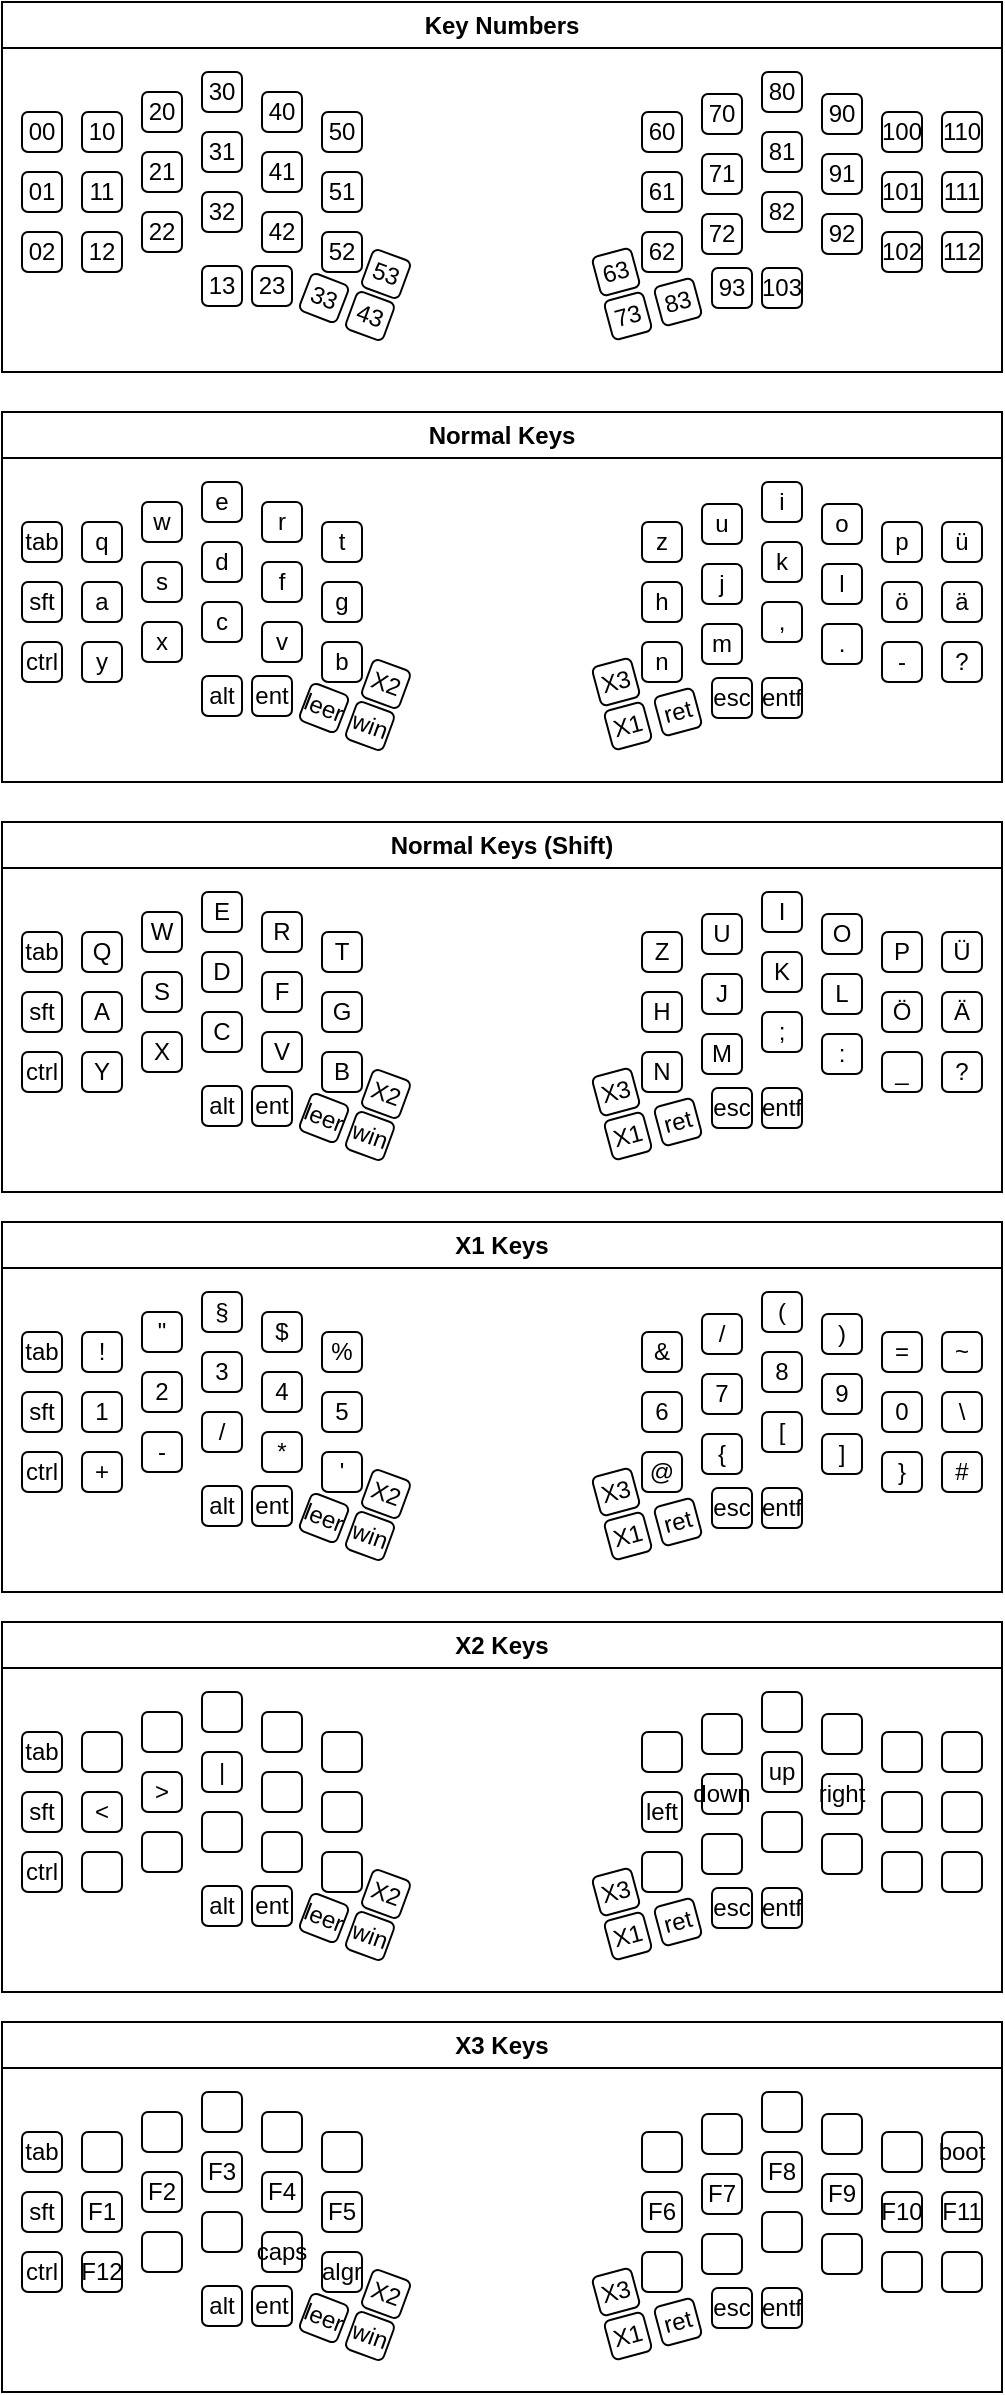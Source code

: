 <mxfile version="24.7.8">
  <diagram name="Seite-1" id="BwWSjgC5T47APvqHQiNK">
    <mxGraphModel dx="1032" dy="1246" grid="1" gridSize="10" guides="1" tooltips="1" connect="1" arrows="1" fold="1" page="1" pageScale="1" pageWidth="827" pageHeight="1169" math="0" shadow="0">
      <root>
        <mxCell id="0" />
        <mxCell id="1" parent="0" />
        <mxCell id="M8wt59Q788u70opCONE7-1" value="00" style="rounded=1;whiteSpace=wrap;html=1;" parent="1" vertex="1">
          <mxGeometry x="20" y="65" width="20" height="20" as="geometry" />
        </mxCell>
        <mxCell id="M8wt59Q788u70opCONE7-2" value="01" style="rounded=1;whiteSpace=wrap;html=1;" parent="1" vertex="1">
          <mxGeometry x="20" y="95" width="20" height="20" as="geometry" />
        </mxCell>
        <mxCell id="M8wt59Q788u70opCONE7-3" value="02" style="rounded=1;whiteSpace=wrap;html=1;" parent="1" vertex="1">
          <mxGeometry x="20" y="125" width="20" height="20" as="geometry" />
        </mxCell>
        <mxCell id="M8wt59Q788u70opCONE7-4" value="10" style="rounded=1;whiteSpace=wrap;html=1;" parent="1" vertex="1">
          <mxGeometry x="50" y="65" width="20" height="20" as="geometry" />
        </mxCell>
        <mxCell id="M8wt59Q788u70opCONE7-5" value="11" style="rounded=1;whiteSpace=wrap;html=1;" parent="1" vertex="1">
          <mxGeometry x="50" y="95" width="20" height="20" as="geometry" />
        </mxCell>
        <mxCell id="M8wt59Q788u70opCONE7-6" value="12" style="rounded=1;whiteSpace=wrap;html=1;" parent="1" vertex="1">
          <mxGeometry x="50" y="125" width="20" height="20" as="geometry" />
        </mxCell>
        <mxCell id="M8wt59Q788u70opCONE7-7" value="20" style="rounded=1;whiteSpace=wrap;html=1;" parent="1" vertex="1">
          <mxGeometry x="80" y="55" width="20" height="20" as="geometry" />
        </mxCell>
        <mxCell id="M8wt59Q788u70opCONE7-8" value="21" style="rounded=1;whiteSpace=wrap;html=1;" parent="1" vertex="1">
          <mxGeometry x="80" y="85" width="20" height="20" as="geometry" />
        </mxCell>
        <mxCell id="M8wt59Q788u70opCONE7-9" value="22" style="rounded=1;whiteSpace=wrap;html=1;" parent="1" vertex="1">
          <mxGeometry x="80" y="115" width="20" height="20" as="geometry" />
        </mxCell>
        <mxCell id="M8wt59Q788u70opCONE7-10" value="30" style="rounded=1;whiteSpace=wrap;html=1;" parent="1" vertex="1">
          <mxGeometry x="110" y="45" width="20" height="20" as="geometry" />
        </mxCell>
        <mxCell id="M8wt59Q788u70opCONE7-11" value="31" style="rounded=1;whiteSpace=wrap;html=1;" parent="1" vertex="1">
          <mxGeometry x="110" y="75" width="20" height="20" as="geometry" />
        </mxCell>
        <mxCell id="M8wt59Q788u70opCONE7-12" value="32" style="rounded=1;whiteSpace=wrap;html=1;" parent="1" vertex="1">
          <mxGeometry x="110" y="105" width="20" height="20" as="geometry" />
        </mxCell>
        <mxCell id="M8wt59Q788u70opCONE7-13" value="40" style="rounded=1;whiteSpace=wrap;html=1;" parent="1" vertex="1">
          <mxGeometry x="140" y="55" width="20" height="20" as="geometry" />
        </mxCell>
        <mxCell id="M8wt59Q788u70opCONE7-14" value="41" style="rounded=1;whiteSpace=wrap;html=1;" parent="1" vertex="1">
          <mxGeometry x="140" y="85" width="20" height="20" as="geometry" />
        </mxCell>
        <mxCell id="M8wt59Q788u70opCONE7-15" value="42" style="rounded=1;whiteSpace=wrap;html=1;" parent="1" vertex="1">
          <mxGeometry x="140" y="115" width="20" height="20" as="geometry" />
        </mxCell>
        <mxCell id="M8wt59Q788u70opCONE7-16" value="50" style="rounded=1;whiteSpace=wrap;html=1;" parent="1" vertex="1">
          <mxGeometry x="170" y="65" width="20" height="20" as="geometry" />
        </mxCell>
        <mxCell id="M8wt59Q788u70opCONE7-17" value="51" style="rounded=1;whiteSpace=wrap;html=1;" parent="1" vertex="1">
          <mxGeometry x="170" y="95" width="20" height="20" as="geometry" />
        </mxCell>
        <mxCell id="M8wt59Q788u70opCONE7-18" value="52" style="rounded=1;whiteSpace=wrap;html=1;" parent="1" vertex="1">
          <mxGeometry x="170" y="125" width="20" height="20" as="geometry" />
        </mxCell>
        <mxCell id="43rrnaiXcnSbrRM4kopp-1" value="53" style="rounded=1;whiteSpace=wrap;html=1;rotation=20.1;" parent="1" vertex="1">
          <mxGeometry x="192" y="136" width="20" height="20" as="geometry" />
        </mxCell>
        <mxCell id="43rrnaiXcnSbrRM4kopp-2" value="33" style="rounded=1;whiteSpace=wrap;html=1;rotation=21.1;" parent="1" vertex="1">
          <mxGeometry x="161" y="148" width="20" height="20" as="geometry" />
        </mxCell>
        <mxCell id="43rrnaiXcnSbrRM4kopp-3" value="43" style="rounded=1;whiteSpace=wrap;html=1;rotation=20.1;" parent="1" vertex="1">
          <mxGeometry x="184" y="157" width="20" height="20" as="geometry" />
        </mxCell>
        <mxCell id="43rrnaiXcnSbrRM4kopp-4" value="23" style="rounded=1;whiteSpace=wrap;html=1;rotation=0;" parent="1" vertex="1">
          <mxGeometry x="135" y="142" width="20" height="20" as="geometry" />
        </mxCell>
        <mxCell id="43rrnaiXcnSbrRM4kopp-5" value="13" style="rounded=1;whiteSpace=wrap;html=1;rotation=0;" parent="1" vertex="1">
          <mxGeometry x="110" y="142" width="20" height="20" as="geometry" />
        </mxCell>
        <mxCell id="43rrnaiXcnSbrRM4kopp-6" value="100" style="rounded=1;whiteSpace=wrap;html=1;movable=1;resizable=1;rotatable=1;deletable=1;editable=1;locked=0;connectable=1;" parent="1" vertex="1">
          <mxGeometry x="450" y="65" width="20" height="20" as="geometry" />
        </mxCell>
        <mxCell id="43rrnaiXcnSbrRM4kopp-7" value="101" style="rounded=1;whiteSpace=wrap;html=1;movable=1;resizable=1;rotatable=1;deletable=1;editable=1;locked=0;connectable=1;" parent="1" vertex="1">
          <mxGeometry x="450" y="95" width="20" height="20" as="geometry" />
        </mxCell>
        <mxCell id="43rrnaiXcnSbrRM4kopp-8" value="102" style="rounded=1;whiteSpace=wrap;html=1;movable=1;resizable=1;rotatable=1;deletable=1;editable=1;locked=0;connectable=1;" parent="1" vertex="1">
          <mxGeometry x="450" y="125" width="20" height="20" as="geometry" />
        </mxCell>
        <mxCell id="43rrnaiXcnSbrRM4kopp-9" value="110" style="rounded=1;whiteSpace=wrap;html=1;movable=1;resizable=1;rotatable=1;deletable=1;editable=1;locked=0;connectable=1;" parent="1" vertex="1">
          <mxGeometry x="480" y="65" width="20" height="20" as="geometry" />
        </mxCell>
        <mxCell id="43rrnaiXcnSbrRM4kopp-10" value="111" style="rounded=1;whiteSpace=wrap;html=1;movable=1;resizable=1;rotatable=1;deletable=1;editable=1;locked=0;connectable=1;" parent="1" vertex="1">
          <mxGeometry x="480" y="95" width="20" height="20" as="geometry" />
        </mxCell>
        <mxCell id="43rrnaiXcnSbrRM4kopp-11" value="112" style="rounded=1;whiteSpace=wrap;html=1;movable=1;resizable=1;rotatable=1;deletable=1;editable=1;locked=0;connectable=1;" parent="1" vertex="1">
          <mxGeometry x="480" y="125" width="20" height="20" as="geometry" />
        </mxCell>
        <mxCell id="43rrnaiXcnSbrRM4kopp-29" value="90" style="rounded=1;whiteSpace=wrap;html=1;movable=1;resizable=1;rotatable=1;deletable=1;editable=1;locked=0;connectable=1;" parent="1" vertex="1">
          <mxGeometry x="420" y="56" width="20" height="20" as="geometry" />
        </mxCell>
        <mxCell id="43rrnaiXcnSbrRM4kopp-30" value="91" style="rounded=1;whiteSpace=wrap;html=1;movable=1;resizable=1;rotatable=1;deletable=1;editable=1;locked=0;connectable=1;" parent="1" vertex="1">
          <mxGeometry x="420" y="86" width="20" height="20" as="geometry" />
        </mxCell>
        <mxCell id="43rrnaiXcnSbrRM4kopp-31" value="92" style="rounded=1;whiteSpace=wrap;html=1;movable=1;resizable=1;rotatable=1;deletable=1;editable=1;locked=0;connectable=1;" parent="1" vertex="1">
          <mxGeometry x="420" y="116" width="20" height="20" as="geometry" />
        </mxCell>
        <mxCell id="43rrnaiXcnSbrRM4kopp-32" value="80" style="rounded=1;whiteSpace=wrap;html=1;movable=1;resizable=1;rotatable=1;deletable=1;editable=1;locked=0;connectable=1;" parent="1" vertex="1">
          <mxGeometry x="390" y="45" width="20" height="20" as="geometry" />
        </mxCell>
        <mxCell id="43rrnaiXcnSbrRM4kopp-33" value="81" style="rounded=1;whiteSpace=wrap;html=1;movable=1;resizable=1;rotatable=1;deletable=1;editable=1;locked=0;connectable=1;" parent="1" vertex="1">
          <mxGeometry x="390" y="75" width="20" height="20" as="geometry" />
        </mxCell>
        <mxCell id="43rrnaiXcnSbrRM4kopp-34" value="82" style="rounded=1;whiteSpace=wrap;html=1;movable=1;resizable=1;rotatable=1;deletable=1;editable=1;locked=0;connectable=1;" parent="1" vertex="1">
          <mxGeometry x="390" y="105" width="20" height="20" as="geometry" />
        </mxCell>
        <mxCell id="43rrnaiXcnSbrRM4kopp-35" value="70" style="rounded=1;whiteSpace=wrap;html=1;movable=1;resizable=1;rotatable=1;deletable=1;editable=1;locked=0;connectable=1;" parent="1" vertex="1">
          <mxGeometry x="360" y="56" width="20" height="20" as="geometry" />
        </mxCell>
        <mxCell id="43rrnaiXcnSbrRM4kopp-36" value="71" style="rounded=1;whiteSpace=wrap;html=1;movable=1;resizable=1;rotatable=1;deletable=1;editable=1;locked=0;connectable=1;" parent="1" vertex="1">
          <mxGeometry x="360" y="86" width="20" height="20" as="geometry" />
        </mxCell>
        <mxCell id="43rrnaiXcnSbrRM4kopp-37" value="72" style="rounded=1;whiteSpace=wrap;html=1;movable=1;resizable=1;rotatable=1;deletable=1;editable=1;locked=0;connectable=1;" parent="1" vertex="1">
          <mxGeometry x="360" y="116" width="20" height="20" as="geometry" />
        </mxCell>
        <mxCell id="43rrnaiXcnSbrRM4kopp-38" value="60" style="rounded=1;whiteSpace=wrap;html=1;movable=1;resizable=1;rotatable=1;deletable=1;editable=1;locked=0;connectable=1;" parent="1" vertex="1">
          <mxGeometry x="330" y="65" width="20" height="20" as="geometry" />
        </mxCell>
        <mxCell id="43rrnaiXcnSbrRM4kopp-39" value="61" style="rounded=1;whiteSpace=wrap;html=1;movable=1;resizable=1;rotatable=1;deletable=1;editable=1;locked=0;connectable=1;" parent="1" vertex="1">
          <mxGeometry x="330" y="95" width="20" height="20" as="geometry" />
        </mxCell>
        <mxCell id="43rrnaiXcnSbrRM4kopp-40" value="62" style="rounded=1;whiteSpace=wrap;html=1;movable=1;resizable=1;rotatable=1;deletable=1;editable=1;locked=0;connectable=1;" parent="1" vertex="1">
          <mxGeometry x="330" y="125" width="20" height="20" as="geometry" />
        </mxCell>
        <mxCell id="43rrnaiXcnSbrRM4kopp-41" value="63" style="rounded=1;whiteSpace=wrap;html=1;movable=1;resizable=1;rotatable=1;deletable=1;editable=1;locked=0;connectable=1;rotation=-15;" parent="1" vertex="1">
          <mxGeometry x="307" y="135" width="20" height="20" as="geometry" />
        </mxCell>
        <mxCell id="43rrnaiXcnSbrRM4kopp-42" value="73" style="rounded=1;whiteSpace=wrap;html=1;movable=1;resizable=1;rotatable=1;deletable=1;editable=1;locked=0;connectable=1;rotation=-15;" parent="1" vertex="1">
          <mxGeometry x="313" y="157" width="20" height="20" as="geometry" />
        </mxCell>
        <mxCell id="43rrnaiXcnSbrRM4kopp-43" value="83" style="rounded=1;whiteSpace=wrap;html=1;movable=1;resizable=1;rotatable=1;deletable=1;editable=1;locked=0;connectable=1;rotation=-15;" parent="1" vertex="1">
          <mxGeometry x="338" y="150" width="20" height="20" as="geometry" />
        </mxCell>
        <mxCell id="43rrnaiXcnSbrRM4kopp-44" value="93" style="rounded=1;whiteSpace=wrap;html=1;movable=1;resizable=1;rotatable=1;deletable=1;editable=1;locked=0;connectable=1;rotation=0;" parent="1" vertex="1">
          <mxGeometry x="365" y="143" width="20" height="20" as="geometry" />
        </mxCell>
        <mxCell id="43rrnaiXcnSbrRM4kopp-45" value="103" style="rounded=1;whiteSpace=wrap;html=1;movable=1;resizable=1;rotatable=1;deletable=1;editable=1;locked=0;connectable=1;rotation=0;" parent="1" vertex="1">
          <mxGeometry x="390" y="143" width="20" height="20" as="geometry" />
        </mxCell>
        <mxCell id="43rrnaiXcnSbrRM4kopp-47" value="Key Numbers" style="swimlane;whiteSpace=wrap;html=1;" parent="1" vertex="1">
          <mxGeometry x="10" y="10" width="500" height="185" as="geometry" />
        </mxCell>
        <mxCell id="43rrnaiXcnSbrRM4kopp-49" value="tab" style="rounded=1;whiteSpace=wrap;html=1;" parent="1" vertex="1">
          <mxGeometry x="20" y="270" width="20" height="20" as="geometry" />
        </mxCell>
        <mxCell id="43rrnaiXcnSbrRM4kopp-50" value="sft" style="rounded=1;whiteSpace=wrap;html=1;" parent="1" vertex="1">
          <mxGeometry x="20" y="300" width="20" height="20" as="geometry" />
        </mxCell>
        <mxCell id="43rrnaiXcnSbrRM4kopp-51" value="ctrl" style="rounded=1;whiteSpace=wrap;html=1;" parent="1" vertex="1">
          <mxGeometry x="20" y="330" width="20" height="20" as="geometry" />
        </mxCell>
        <mxCell id="43rrnaiXcnSbrRM4kopp-52" value="q" style="rounded=1;whiteSpace=wrap;html=1;" parent="1" vertex="1">
          <mxGeometry x="50" y="270" width="20" height="20" as="geometry" />
        </mxCell>
        <mxCell id="43rrnaiXcnSbrRM4kopp-53" value="a" style="rounded=1;whiteSpace=wrap;html=1;" parent="1" vertex="1">
          <mxGeometry x="50" y="300" width="20" height="20" as="geometry" />
        </mxCell>
        <mxCell id="43rrnaiXcnSbrRM4kopp-54" value="y" style="rounded=1;whiteSpace=wrap;html=1;" parent="1" vertex="1">
          <mxGeometry x="50" y="330" width="20" height="20" as="geometry" />
        </mxCell>
        <mxCell id="43rrnaiXcnSbrRM4kopp-55" value="w" style="rounded=1;whiteSpace=wrap;html=1;" parent="1" vertex="1">
          <mxGeometry x="80" y="260" width="20" height="20" as="geometry" />
        </mxCell>
        <mxCell id="43rrnaiXcnSbrRM4kopp-56" value="s" style="rounded=1;whiteSpace=wrap;html=1;" parent="1" vertex="1">
          <mxGeometry x="80" y="290" width="20" height="20" as="geometry" />
        </mxCell>
        <mxCell id="43rrnaiXcnSbrRM4kopp-57" value="x" style="rounded=1;whiteSpace=wrap;html=1;" parent="1" vertex="1">
          <mxGeometry x="80" y="320" width="20" height="20" as="geometry" />
        </mxCell>
        <mxCell id="43rrnaiXcnSbrRM4kopp-58" value="e" style="rounded=1;whiteSpace=wrap;html=1;" parent="1" vertex="1">
          <mxGeometry x="110" y="250" width="20" height="20" as="geometry" />
        </mxCell>
        <mxCell id="43rrnaiXcnSbrRM4kopp-59" value="d" style="rounded=1;whiteSpace=wrap;html=1;" parent="1" vertex="1">
          <mxGeometry x="110" y="280" width="20" height="20" as="geometry" />
        </mxCell>
        <mxCell id="43rrnaiXcnSbrRM4kopp-60" value="c" style="rounded=1;whiteSpace=wrap;html=1;" parent="1" vertex="1">
          <mxGeometry x="110" y="310" width="20" height="20" as="geometry" />
        </mxCell>
        <mxCell id="43rrnaiXcnSbrRM4kopp-61" value="r" style="rounded=1;whiteSpace=wrap;html=1;" parent="1" vertex="1">
          <mxGeometry x="140" y="260" width="20" height="20" as="geometry" />
        </mxCell>
        <mxCell id="43rrnaiXcnSbrRM4kopp-62" value="f" style="rounded=1;whiteSpace=wrap;html=1;" parent="1" vertex="1">
          <mxGeometry x="140" y="290" width="20" height="20" as="geometry" />
        </mxCell>
        <mxCell id="43rrnaiXcnSbrRM4kopp-63" value="v" style="rounded=1;whiteSpace=wrap;html=1;" parent="1" vertex="1">
          <mxGeometry x="140" y="320" width="20" height="20" as="geometry" />
        </mxCell>
        <mxCell id="43rrnaiXcnSbrRM4kopp-64" value="t" style="rounded=1;whiteSpace=wrap;html=1;" parent="1" vertex="1">
          <mxGeometry x="170" y="270" width="20" height="20" as="geometry" />
        </mxCell>
        <mxCell id="43rrnaiXcnSbrRM4kopp-65" value="g" style="rounded=1;whiteSpace=wrap;html=1;" parent="1" vertex="1">
          <mxGeometry x="170" y="300" width="20" height="20" as="geometry" />
        </mxCell>
        <mxCell id="43rrnaiXcnSbrRM4kopp-66" value="b" style="rounded=1;whiteSpace=wrap;html=1;" parent="1" vertex="1">
          <mxGeometry x="170" y="330" width="20" height="20" as="geometry" />
        </mxCell>
        <mxCell id="43rrnaiXcnSbrRM4kopp-67" value="X2" style="rounded=1;whiteSpace=wrap;html=1;rotation=20.1;" parent="1" vertex="1">
          <mxGeometry x="192" y="341" width="20" height="20" as="geometry" />
        </mxCell>
        <mxCell id="43rrnaiXcnSbrRM4kopp-68" value="leer" style="rounded=1;whiteSpace=wrap;html=1;rotation=21.1;" parent="1" vertex="1">
          <mxGeometry x="161" y="353" width="20" height="20" as="geometry" />
        </mxCell>
        <mxCell id="43rrnaiXcnSbrRM4kopp-69" value="win" style="rounded=1;whiteSpace=wrap;html=1;rotation=20.1;" parent="1" vertex="1">
          <mxGeometry x="184" y="362" width="20" height="20" as="geometry" />
        </mxCell>
        <mxCell id="43rrnaiXcnSbrRM4kopp-70" value="ent" style="rounded=1;whiteSpace=wrap;html=1;rotation=0;" parent="1" vertex="1">
          <mxGeometry x="135" y="347" width="20" height="20" as="geometry" />
        </mxCell>
        <mxCell id="43rrnaiXcnSbrRM4kopp-71" value="alt" style="rounded=1;whiteSpace=wrap;html=1;rotation=0;" parent="1" vertex="1">
          <mxGeometry x="110" y="347" width="20" height="20" as="geometry" />
        </mxCell>
        <mxCell id="43rrnaiXcnSbrRM4kopp-72" value="p" style="rounded=1;whiteSpace=wrap;html=1;movable=1;resizable=1;rotatable=1;deletable=1;editable=1;locked=0;connectable=1;" parent="1" vertex="1">
          <mxGeometry x="450" y="270" width="20" height="20" as="geometry" />
        </mxCell>
        <mxCell id="43rrnaiXcnSbrRM4kopp-73" value="ö" style="rounded=1;whiteSpace=wrap;html=1;movable=1;resizable=1;rotatable=1;deletable=1;editable=1;locked=0;connectable=1;" parent="1" vertex="1">
          <mxGeometry x="450" y="300" width="20" height="20" as="geometry" />
        </mxCell>
        <mxCell id="43rrnaiXcnSbrRM4kopp-74" value="-" style="rounded=1;whiteSpace=wrap;html=1;movable=1;resizable=1;rotatable=1;deletable=1;editable=1;locked=0;connectable=1;" parent="1" vertex="1">
          <mxGeometry x="450" y="330" width="20" height="20" as="geometry" />
        </mxCell>
        <mxCell id="43rrnaiXcnSbrRM4kopp-75" value="ü" style="rounded=1;whiteSpace=wrap;html=1;movable=1;resizable=1;rotatable=1;deletable=1;editable=1;locked=0;connectable=1;" parent="1" vertex="1">
          <mxGeometry x="480" y="270" width="20" height="20" as="geometry" />
        </mxCell>
        <mxCell id="43rrnaiXcnSbrRM4kopp-76" value="ä" style="rounded=1;whiteSpace=wrap;html=1;movable=1;resizable=1;rotatable=1;deletable=1;editable=1;locked=0;connectable=1;" parent="1" vertex="1">
          <mxGeometry x="480" y="300" width="20" height="20" as="geometry" />
        </mxCell>
        <mxCell id="43rrnaiXcnSbrRM4kopp-77" value="?" style="rounded=1;whiteSpace=wrap;html=1;movable=1;resizable=1;rotatable=1;deletable=1;editable=1;locked=0;connectable=1;" parent="1" vertex="1">
          <mxGeometry x="480" y="330" width="20" height="20" as="geometry" />
        </mxCell>
        <mxCell id="43rrnaiXcnSbrRM4kopp-78" value="o" style="rounded=1;whiteSpace=wrap;html=1;movable=1;resizable=1;rotatable=1;deletable=1;editable=1;locked=0;connectable=1;" parent="1" vertex="1">
          <mxGeometry x="420" y="261" width="20" height="20" as="geometry" />
        </mxCell>
        <mxCell id="43rrnaiXcnSbrRM4kopp-79" value="l" style="rounded=1;whiteSpace=wrap;html=1;movable=1;resizable=1;rotatable=1;deletable=1;editable=1;locked=0;connectable=1;" parent="1" vertex="1">
          <mxGeometry x="420" y="291" width="20" height="20" as="geometry" />
        </mxCell>
        <mxCell id="43rrnaiXcnSbrRM4kopp-80" value="." style="rounded=1;whiteSpace=wrap;html=1;movable=1;resizable=1;rotatable=1;deletable=1;editable=1;locked=0;connectable=1;" parent="1" vertex="1">
          <mxGeometry x="420" y="321" width="20" height="20" as="geometry" />
        </mxCell>
        <mxCell id="43rrnaiXcnSbrRM4kopp-81" value="i" style="rounded=1;whiteSpace=wrap;html=1;movable=1;resizable=1;rotatable=1;deletable=1;editable=1;locked=0;connectable=1;" parent="1" vertex="1">
          <mxGeometry x="390" y="250" width="20" height="20" as="geometry" />
        </mxCell>
        <mxCell id="43rrnaiXcnSbrRM4kopp-82" value="k" style="rounded=1;whiteSpace=wrap;html=1;movable=1;resizable=1;rotatable=1;deletable=1;editable=1;locked=0;connectable=1;" parent="1" vertex="1">
          <mxGeometry x="390" y="280" width="20" height="20" as="geometry" />
        </mxCell>
        <mxCell id="43rrnaiXcnSbrRM4kopp-83" value="," style="rounded=1;whiteSpace=wrap;html=1;movable=1;resizable=1;rotatable=1;deletable=1;editable=1;locked=0;connectable=1;" parent="1" vertex="1">
          <mxGeometry x="390" y="310" width="20" height="20" as="geometry" />
        </mxCell>
        <mxCell id="43rrnaiXcnSbrRM4kopp-84" value="u" style="rounded=1;whiteSpace=wrap;html=1;movable=1;resizable=1;rotatable=1;deletable=1;editable=1;locked=0;connectable=1;" parent="1" vertex="1">
          <mxGeometry x="360" y="261" width="20" height="20" as="geometry" />
        </mxCell>
        <mxCell id="43rrnaiXcnSbrRM4kopp-85" value="j" style="rounded=1;whiteSpace=wrap;html=1;movable=1;resizable=1;rotatable=1;deletable=1;editable=1;locked=0;connectable=1;" parent="1" vertex="1">
          <mxGeometry x="360" y="291" width="20" height="20" as="geometry" />
        </mxCell>
        <mxCell id="43rrnaiXcnSbrRM4kopp-86" value="m" style="rounded=1;whiteSpace=wrap;html=1;movable=1;resizable=1;rotatable=1;deletable=1;editable=1;locked=0;connectable=1;" parent="1" vertex="1">
          <mxGeometry x="360" y="321" width="20" height="20" as="geometry" />
        </mxCell>
        <mxCell id="43rrnaiXcnSbrRM4kopp-87" value="z" style="rounded=1;whiteSpace=wrap;html=1;movable=1;resizable=1;rotatable=1;deletable=1;editable=1;locked=0;connectable=1;" parent="1" vertex="1">
          <mxGeometry x="330" y="270" width="20" height="20" as="geometry" />
        </mxCell>
        <mxCell id="43rrnaiXcnSbrRM4kopp-88" value="h" style="rounded=1;whiteSpace=wrap;html=1;movable=1;resizable=1;rotatable=1;deletable=1;editable=1;locked=0;connectable=1;" parent="1" vertex="1">
          <mxGeometry x="330" y="300" width="20" height="20" as="geometry" />
        </mxCell>
        <mxCell id="43rrnaiXcnSbrRM4kopp-89" value="n" style="rounded=1;whiteSpace=wrap;html=1;movable=1;resizable=1;rotatable=1;deletable=1;editable=1;locked=0;connectable=1;" parent="1" vertex="1">
          <mxGeometry x="330" y="330" width="20" height="20" as="geometry" />
        </mxCell>
        <mxCell id="43rrnaiXcnSbrRM4kopp-90" value="X3" style="rounded=1;whiteSpace=wrap;html=1;movable=1;resizable=1;rotatable=1;deletable=1;editable=1;locked=0;connectable=1;rotation=-15;" parent="1" vertex="1">
          <mxGeometry x="307" y="340" width="20" height="20" as="geometry" />
        </mxCell>
        <mxCell id="43rrnaiXcnSbrRM4kopp-91" value="X1" style="rounded=1;whiteSpace=wrap;html=1;movable=1;resizable=1;rotatable=1;deletable=1;editable=1;locked=0;connectable=1;rotation=-15;" parent="1" vertex="1">
          <mxGeometry x="313" y="362" width="20" height="20" as="geometry" />
        </mxCell>
        <mxCell id="43rrnaiXcnSbrRM4kopp-92" value="ret" style="rounded=1;whiteSpace=wrap;html=1;movable=1;resizable=1;rotatable=1;deletable=1;editable=1;locked=0;connectable=1;rotation=-15;" parent="1" vertex="1">
          <mxGeometry x="338" y="355" width="20" height="20" as="geometry" />
        </mxCell>
        <mxCell id="43rrnaiXcnSbrRM4kopp-93" value="esc" style="rounded=1;whiteSpace=wrap;html=1;movable=1;resizable=1;rotatable=1;deletable=1;editable=1;locked=0;connectable=1;rotation=0;" parent="1" vertex="1">
          <mxGeometry x="365" y="348" width="20" height="20" as="geometry" />
        </mxCell>
        <mxCell id="43rrnaiXcnSbrRM4kopp-94" value="entf" style="rounded=1;whiteSpace=wrap;html=1;movable=1;resizable=1;rotatable=1;deletable=1;editable=1;locked=0;connectable=1;rotation=0;" parent="1" vertex="1">
          <mxGeometry x="390" y="348" width="20" height="20" as="geometry" />
        </mxCell>
        <mxCell id="43rrnaiXcnSbrRM4kopp-95" value="Normal Keys" style="swimlane;whiteSpace=wrap;html=1;" parent="1" vertex="1">
          <mxGeometry x="10" y="215" width="500" height="185" as="geometry" />
        </mxCell>
        <mxCell id="43rrnaiXcnSbrRM4kopp-98" value="tab" style="rounded=1;whiteSpace=wrap;html=1;" parent="1" vertex="1">
          <mxGeometry x="20" y="475" width="20" height="20" as="geometry" />
        </mxCell>
        <mxCell id="43rrnaiXcnSbrRM4kopp-99" value="sft" style="rounded=1;whiteSpace=wrap;html=1;" parent="1" vertex="1">
          <mxGeometry x="20" y="505" width="20" height="20" as="geometry" />
        </mxCell>
        <mxCell id="43rrnaiXcnSbrRM4kopp-100" value="ctrl" style="rounded=1;whiteSpace=wrap;html=1;" parent="1" vertex="1">
          <mxGeometry x="20" y="535" width="20" height="20" as="geometry" />
        </mxCell>
        <mxCell id="43rrnaiXcnSbrRM4kopp-101" value="Q" style="rounded=1;whiteSpace=wrap;html=1;" parent="1" vertex="1">
          <mxGeometry x="50" y="475" width="20" height="20" as="geometry" />
        </mxCell>
        <mxCell id="43rrnaiXcnSbrRM4kopp-102" value="A" style="rounded=1;whiteSpace=wrap;html=1;" parent="1" vertex="1">
          <mxGeometry x="50" y="505" width="20" height="20" as="geometry" />
        </mxCell>
        <mxCell id="43rrnaiXcnSbrRM4kopp-103" value="Y" style="rounded=1;whiteSpace=wrap;html=1;" parent="1" vertex="1">
          <mxGeometry x="50" y="535" width="20" height="20" as="geometry" />
        </mxCell>
        <mxCell id="43rrnaiXcnSbrRM4kopp-104" value="W" style="rounded=1;whiteSpace=wrap;html=1;" parent="1" vertex="1">
          <mxGeometry x="80" y="465" width="20" height="20" as="geometry" />
        </mxCell>
        <mxCell id="43rrnaiXcnSbrRM4kopp-105" value="S" style="rounded=1;whiteSpace=wrap;html=1;" parent="1" vertex="1">
          <mxGeometry x="80" y="495" width="20" height="20" as="geometry" />
        </mxCell>
        <mxCell id="43rrnaiXcnSbrRM4kopp-106" value="X" style="rounded=1;whiteSpace=wrap;html=1;" parent="1" vertex="1">
          <mxGeometry x="80" y="525" width="20" height="20" as="geometry" />
        </mxCell>
        <mxCell id="43rrnaiXcnSbrRM4kopp-107" value="E" style="rounded=1;whiteSpace=wrap;html=1;" parent="1" vertex="1">
          <mxGeometry x="110" y="455" width="20" height="20" as="geometry" />
        </mxCell>
        <mxCell id="43rrnaiXcnSbrRM4kopp-108" value="D" style="rounded=1;whiteSpace=wrap;html=1;" parent="1" vertex="1">
          <mxGeometry x="110" y="485" width="20" height="20" as="geometry" />
        </mxCell>
        <mxCell id="43rrnaiXcnSbrRM4kopp-109" value="C" style="rounded=1;whiteSpace=wrap;html=1;" parent="1" vertex="1">
          <mxGeometry x="110" y="515" width="20" height="20" as="geometry" />
        </mxCell>
        <mxCell id="43rrnaiXcnSbrRM4kopp-110" value="R" style="rounded=1;whiteSpace=wrap;html=1;" parent="1" vertex="1">
          <mxGeometry x="140" y="465" width="20" height="20" as="geometry" />
        </mxCell>
        <mxCell id="43rrnaiXcnSbrRM4kopp-111" value="F" style="rounded=1;whiteSpace=wrap;html=1;" parent="1" vertex="1">
          <mxGeometry x="140" y="495" width="20" height="20" as="geometry" />
        </mxCell>
        <mxCell id="43rrnaiXcnSbrRM4kopp-112" value="V" style="rounded=1;whiteSpace=wrap;html=1;" parent="1" vertex="1">
          <mxGeometry x="140" y="525" width="20" height="20" as="geometry" />
        </mxCell>
        <mxCell id="43rrnaiXcnSbrRM4kopp-113" value="T" style="rounded=1;whiteSpace=wrap;html=1;" parent="1" vertex="1">
          <mxGeometry x="170" y="475" width="20" height="20" as="geometry" />
        </mxCell>
        <mxCell id="43rrnaiXcnSbrRM4kopp-114" value="G" style="rounded=1;whiteSpace=wrap;html=1;" parent="1" vertex="1">
          <mxGeometry x="170" y="505" width="20" height="20" as="geometry" />
        </mxCell>
        <mxCell id="43rrnaiXcnSbrRM4kopp-115" value="B" style="rounded=1;whiteSpace=wrap;html=1;" parent="1" vertex="1">
          <mxGeometry x="170" y="535" width="20" height="20" as="geometry" />
        </mxCell>
        <mxCell id="43rrnaiXcnSbrRM4kopp-116" value="X2" style="rounded=1;whiteSpace=wrap;html=1;rotation=20.1;" parent="1" vertex="1">
          <mxGeometry x="192" y="546" width="20" height="20" as="geometry" />
        </mxCell>
        <mxCell id="43rrnaiXcnSbrRM4kopp-117" value="leer" style="rounded=1;whiteSpace=wrap;html=1;rotation=21.1;" parent="1" vertex="1">
          <mxGeometry x="161" y="558" width="20" height="20" as="geometry" />
        </mxCell>
        <mxCell id="43rrnaiXcnSbrRM4kopp-118" value="win" style="rounded=1;whiteSpace=wrap;html=1;rotation=20.1;" parent="1" vertex="1">
          <mxGeometry x="184" y="567" width="20" height="20" as="geometry" />
        </mxCell>
        <mxCell id="43rrnaiXcnSbrRM4kopp-119" value="ent" style="rounded=1;whiteSpace=wrap;html=1;rotation=0;" parent="1" vertex="1">
          <mxGeometry x="135" y="552" width="20" height="20" as="geometry" />
        </mxCell>
        <mxCell id="43rrnaiXcnSbrRM4kopp-120" value="alt" style="rounded=1;whiteSpace=wrap;html=1;rotation=0;" parent="1" vertex="1">
          <mxGeometry x="110" y="552" width="20" height="20" as="geometry" />
        </mxCell>
        <mxCell id="43rrnaiXcnSbrRM4kopp-121" value="P" style="rounded=1;whiteSpace=wrap;html=1;movable=1;resizable=1;rotatable=1;deletable=1;editable=1;locked=0;connectable=1;" parent="1" vertex="1">
          <mxGeometry x="450" y="475" width="20" height="20" as="geometry" />
        </mxCell>
        <mxCell id="43rrnaiXcnSbrRM4kopp-122" value="Ö" style="rounded=1;whiteSpace=wrap;html=1;movable=1;resizable=1;rotatable=1;deletable=1;editable=1;locked=0;connectable=1;" parent="1" vertex="1">
          <mxGeometry x="450" y="505" width="20" height="20" as="geometry" />
        </mxCell>
        <mxCell id="43rrnaiXcnSbrRM4kopp-123" value="_" style="rounded=1;whiteSpace=wrap;html=1;movable=1;resizable=1;rotatable=1;deletable=1;editable=1;locked=0;connectable=1;" parent="1" vertex="1">
          <mxGeometry x="450" y="535" width="20" height="20" as="geometry" />
        </mxCell>
        <mxCell id="43rrnaiXcnSbrRM4kopp-124" value="Ü" style="rounded=1;whiteSpace=wrap;html=1;movable=1;resizable=1;rotatable=1;deletable=1;editable=1;locked=0;connectable=1;" parent="1" vertex="1">
          <mxGeometry x="480" y="475" width="20" height="20" as="geometry" />
        </mxCell>
        <mxCell id="43rrnaiXcnSbrRM4kopp-125" value="Ä" style="rounded=1;whiteSpace=wrap;html=1;movable=1;resizable=1;rotatable=1;deletable=1;editable=1;locked=0;connectable=1;" parent="1" vertex="1">
          <mxGeometry x="480" y="505" width="20" height="20" as="geometry" />
        </mxCell>
        <mxCell id="43rrnaiXcnSbrRM4kopp-126" value="?" style="rounded=1;whiteSpace=wrap;html=1;movable=1;resizable=1;rotatable=1;deletable=1;editable=1;locked=0;connectable=1;" parent="1" vertex="1">
          <mxGeometry x="480" y="535" width="20" height="20" as="geometry" />
        </mxCell>
        <mxCell id="43rrnaiXcnSbrRM4kopp-127" value="O" style="rounded=1;whiteSpace=wrap;html=1;movable=1;resizable=1;rotatable=1;deletable=1;editable=1;locked=0;connectable=1;" parent="1" vertex="1">
          <mxGeometry x="420" y="466" width="20" height="20" as="geometry" />
        </mxCell>
        <mxCell id="43rrnaiXcnSbrRM4kopp-128" value="L" style="rounded=1;whiteSpace=wrap;html=1;movable=1;resizable=1;rotatable=1;deletable=1;editable=1;locked=0;connectable=1;" parent="1" vertex="1">
          <mxGeometry x="420" y="496" width="20" height="20" as="geometry" />
        </mxCell>
        <mxCell id="43rrnaiXcnSbrRM4kopp-129" value=":" style="rounded=1;whiteSpace=wrap;html=1;movable=1;resizable=1;rotatable=1;deletable=1;editable=1;locked=0;connectable=1;" parent="1" vertex="1">
          <mxGeometry x="420" y="526" width="20" height="20" as="geometry" />
        </mxCell>
        <mxCell id="43rrnaiXcnSbrRM4kopp-130" value="I" style="rounded=1;whiteSpace=wrap;html=1;movable=1;resizable=1;rotatable=1;deletable=1;editable=1;locked=0;connectable=1;" parent="1" vertex="1">
          <mxGeometry x="390" y="455" width="20" height="20" as="geometry" />
        </mxCell>
        <mxCell id="43rrnaiXcnSbrRM4kopp-131" value="K" style="rounded=1;whiteSpace=wrap;html=1;movable=1;resizable=1;rotatable=1;deletable=1;editable=1;locked=0;connectable=1;" parent="1" vertex="1">
          <mxGeometry x="390" y="485" width="20" height="20" as="geometry" />
        </mxCell>
        <mxCell id="43rrnaiXcnSbrRM4kopp-132" value=";" style="rounded=1;whiteSpace=wrap;html=1;movable=1;resizable=1;rotatable=1;deletable=1;editable=1;locked=0;connectable=1;" parent="1" vertex="1">
          <mxGeometry x="390" y="515" width="20" height="20" as="geometry" />
        </mxCell>
        <mxCell id="43rrnaiXcnSbrRM4kopp-133" value="U" style="rounded=1;whiteSpace=wrap;html=1;movable=1;resizable=1;rotatable=1;deletable=1;editable=1;locked=0;connectable=1;" parent="1" vertex="1">
          <mxGeometry x="360" y="466" width="20" height="20" as="geometry" />
        </mxCell>
        <mxCell id="43rrnaiXcnSbrRM4kopp-134" value="J" style="rounded=1;whiteSpace=wrap;html=1;movable=1;resizable=1;rotatable=1;deletable=1;editable=1;locked=0;connectable=1;" parent="1" vertex="1">
          <mxGeometry x="360" y="496" width="20" height="20" as="geometry" />
        </mxCell>
        <mxCell id="43rrnaiXcnSbrRM4kopp-135" value="M" style="rounded=1;whiteSpace=wrap;html=1;movable=1;resizable=1;rotatable=1;deletable=1;editable=1;locked=0;connectable=1;" parent="1" vertex="1">
          <mxGeometry x="360" y="526" width="20" height="20" as="geometry" />
        </mxCell>
        <mxCell id="43rrnaiXcnSbrRM4kopp-136" value="Z" style="rounded=1;whiteSpace=wrap;html=1;movable=1;resizable=1;rotatable=1;deletable=1;editable=1;locked=0;connectable=1;" parent="1" vertex="1">
          <mxGeometry x="330" y="475" width="20" height="20" as="geometry" />
        </mxCell>
        <mxCell id="43rrnaiXcnSbrRM4kopp-137" value="H" style="rounded=1;whiteSpace=wrap;html=1;movable=1;resizable=1;rotatable=1;deletable=1;editable=1;locked=0;connectable=1;" parent="1" vertex="1">
          <mxGeometry x="330" y="505" width="20" height="20" as="geometry" />
        </mxCell>
        <mxCell id="43rrnaiXcnSbrRM4kopp-138" value="N" style="rounded=1;whiteSpace=wrap;html=1;movable=1;resizable=1;rotatable=1;deletable=1;editable=1;locked=0;connectable=1;" parent="1" vertex="1">
          <mxGeometry x="330" y="535" width="20" height="20" as="geometry" />
        </mxCell>
        <mxCell id="43rrnaiXcnSbrRM4kopp-139" value="X3" style="rounded=1;whiteSpace=wrap;html=1;movable=1;resizable=1;rotatable=1;deletable=1;editable=1;locked=0;connectable=1;rotation=-15;" parent="1" vertex="1">
          <mxGeometry x="307" y="545" width="20" height="20" as="geometry" />
        </mxCell>
        <mxCell id="43rrnaiXcnSbrRM4kopp-140" value="X1" style="rounded=1;whiteSpace=wrap;html=1;movable=1;resizable=1;rotatable=1;deletable=1;editable=1;locked=0;connectable=1;rotation=-15;" parent="1" vertex="1">
          <mxGeometry x="313" y="567" width="20" height="20" as="geometry" />
        </mxCell>
        <mxCell id="43rrnaiXcnSbrRM4kopp-141" value="ret" style="rounded=1;whiteSpace=wrap;html=1;movable=1;resizable=1;rotatable=1;deletable=1;editable=1;locked=0;connectable=1;rotation=-15;" parent="1" vertex="1">
          <mxGeometry x="338" y="560" width="20" height="20" as="geometry" />
        </mxCell>
        <mxCell id="43rrnaiXcnSbrRM4kopp-142" value="esc" style="rounded=1;whiteSpace=wrap;html=1;movable=1;resizable=1;rotatable=1;deletable=1;editable=1;locked=0;connectable=1;rotation=0;" parent="1" vertex="1">
          <mxGeometry x="365" y="553" width="20" height="20" as="geometry" />
        </mxCell>
        <mxCell id="43rrnaiXcnSbrRM4kopp-143" value="entf" style="rounded=1;whiteSpace=wrap;html=1;movable=1;resizable=1;rotatable=1;deletable=1;editable=1;locked=0;connectable=1;rotation=0;" parent="1" vertex="1">
          <mxGeometry x="390" y="553" width="20" height="20" as="geometry" />
        </mxCell>
        <mxCell id="43rrnaiXcnSbrRM4kopp-144" value="Normal Keys (Shift)" style="swimlane;whiteSpace=wrap;html=1;" parent="1" vertex="1">
          <mxGeometry x="10" y="420" width="500" height="185" as="geometry" />
        </mxCell>
        <mxCell id="43rrnaiXcnSbrRM4kopp-145" value="tab" style="rounded=1;whiteSpace=wrap;html=1;" parent="1" vertex="1">
          <mxGeometry x="20" y="675" width="20" height="20" as="geometry" />
        </mxCell>
        <mxCell id="43rrnaiXcnSbrRM4kopp-146" value="sft" style="rounded=1;whiteSpace=wrap;html=1;" parent="1" vertex="1">
          <mxGeometry x="20" y="705" width="20" height="20" as="geometry" />
        </mxCell>
        <mxCell id="43rrnaiXcnSbrRM4kopp-147" value="ctrl" style="rounded=1;whiteSpace=wrap;html=1;" parent="1" vertex="1">
          <mxGeometry x="20" y="735" width="20" height="20" as="geometry" />
        </mxCell>
        <mxCell id="43rrnaiXcnSbrRM4kopp-148" value="!" style="rounded=1;whiteSpace=wrap;html=1;" parent="1" vertex="1">
          <mxGeometry x="50" y="675" width="20" height="20" as="geometry" />
        </mxCell>
        <mxCell id="43rrnaiXcnSbrRM4kopp-149" value="1" style="rounded=1;whiteSpace=wrap;html=1;" parent="1" vertex="1">
          <mxGeometry x="50" y="705" width="20" height="20" as="geometry" />
        </mxCell>
        <mxCell id="43rrnaiXcnSbrRM4kopp-150" value="+" style="rounded=1;whiteSpace=wrap;html=1;" parent="1" vertex="1">
          <mxGeometry x="50" y="735" width="20" height="20" as="geometry" />
        </mxCell>
        <mxCell id="43rrnaiXcnSbrRM4kopp-151" value="&quot;" style="rounded=1;whiteSpace=wrap;html=1;" parent="1" vertex="1">
          <mxGeometry x="80" y="665" width="20" height="20" as="geometry" />
        </mxCell>
        <mxCell id="43rrnaiXcnSbrRM4kopp-152" value="2" style="rounded=1;whiteSpace=wrap;html=1;" parent="1" vertex="1">
          <mxGeometry x="80" y="695" width="20" height="20" as="geometry" />
        </mxCell>
        <mxCell id="43rrnaiXcnSbrRM4kopp-153" value="-" style="rounded=1;whiteSpace=wrap;html=1;" parent="1" vertex="1">
          <mxGeometry x="80" y="725" width="20" height="20" as="geometry" />
        </mxCell>
        <mxCell id="43rrnaiXcnSbrRM4kopp-154" value="§" style="rounded=1;whiteSpace=wrap;html=1;" parent="1" vertex="1">
          <mxGeometry x="110" y="655" width="20" height="20" as="geometry" />
        </mxCell>
        <mxCell id="43rrnaiXcnSbrRM4kopp-155" value="3" style="rounded=1;whiteSpace=wrap;html=1;" parent="1" vertex="1">
          <mxGeometry x="110" y="685" width="20" height="20" as="geometry" />
        </mxCell>
        <mxCell id="43rrnaiXcnSbrRM4kopp-156" value="/" style="rounded=1;whiteSpace=wrap;html=1;" parent="1" vertex="1">
          <mxGeometry x="110" y="715" width="20" height="20" as="geometry" />
        </mxCell>
        <mxCell id="43rrnaiXcnSbrRM4kopp-157" value="$" style="rounded=1;whiteSpace=wrap;html=1;" parent="1" vertex="1">
          <mxGeometry x="140" y="665" width="20" height="20" as="geometry" />
        </mxCell>
        <mxCell id="43rrnaiXcnSbrRM4kopp-158" value="4" style="rounded=1;whiteSpace=wrap;html=1;" parent="1" vertex="1">
          <mxGeometry x="140" y="695" width="20" height="20" as="geometry" />
        </mxCell>
        <mxCell id="43rrnaiXcnSbrRM4kopp-159" value="*" style="rounded=1;whiteSpace=wrap;html=1;" parent="1" vertex="1">
          <mxGeometry x="140" y="725" width="20" height="20" as="geometry" />
        </mxCell>
        <mxCell id="43rrnaiXcnSbrRM4kopp-160" value="%" style="rounded=1;whiteSpace=wrap;html=1;" parent="1" vertex="1">
          <mxGeometry x="170" y="675" width="20" height="20" as="geometry" />
        </mxCell>
        <mxCell id="43rrnaiXcnSbrRM4kopp-161" value="5" style="rounded=1;whiteSpace=wrap;html=1;" parent="1" vertex="1">
          <mxGeometry x="170" y="705" width="20" height="20" as="geometry" />
        </mxCell>
        <mxCell id="43rrnaiXcnSbrRM4kopp-162" value="&#39;" style="rounded=1;whiteSpace=wrap;html=1;" parent="1" vertex="1">
          <mxGeometry x="170" y="735" width="20" height="20" as="geometry" />
        </mxCell>
        <mxCell id="43rrnaiXcnSbrRM4kopp-163" value="X2" style="rounded=1;whiteSpace=wrap;html=1;rotation=20.1;" parent="1" vertex="1">
          <mxGeometry x="192" y="746" width="20" height="20" as="geometry" />
        </mxCell>
        <mxCell id="43rrnaiXcnSbrRM4kopp-164" value="leer" style="rounded=1;whiteSpace=wrap;html=1;rotation=21.1;" parent="1" vertex="1">
          <mxGeometry x="161" y="758" width="20" height="20" as="geometry" />
        </mxCell>
        <mxCell id="43rrnaiXcnSbrRM4kopp-165" value="win" style="rounded=1;whiteSpace=wrap;html=1;rotation=20.1;" parent="1" vertex="1">
          <mxGeometry x="184" y="767" width="20" height="20" as="geometry" />
        </mxCell>
        <mxCell id="43rrnaiXcnSbrRM4kopp-166" value="ent" style="rounded=1;whiteSpace=wrap;html=1;rotation=0;" parent="1" vertex="1">
          <mxGeometry x="135" y="752" width="20" height="20" as="geometry" />
        </mxCell>
        <mxCell id="43rrnaiXcnSbrRM4kopp-167" value="alt" style="rounded=1;whiteSpace=wrap;html=1;rotation=0;" parent="1" vertex="1">
          <mxGeometry x="110" y="752" width="20" height="20" as="geometry" />
        </mxCell>
        <mxCell id="43rrnaiXcnSbrRM4kopp-168" value="=" style="rounded=1;whiteSpace=wrap;html=1;movable=1;resizable=1;rotatable=1;deletable=1;editable=1;locked=0;connectable=1;" parent="1" vertex="1">
          <mxGeometry x="450" y="675" width="20" height="20" as="geometry" />
        </mxCell>
        <mxCell id="43rrnaiXcnSbrRM4kopp-169" value="0" style="rounded=1;whiteSpace=wrap;html=1;movable=1;resizable=1;rotatable=1;deletable=1;editable=1;locked=0;connectable=1;" parent="1" vertex="1">
          <mxGeometry x="450" y="705" width="20" height="20" as="geometry" />
        </mxCell>
        <mxCell id="43rrnaiXcnSbrRM4kopp-170" value="}" style="rounded=1;whiteSpace=wrap;html=1;movable=1;resizable=1;rotatable=1;deletable=1;editable=1;locked=0;connectable=1;" parent="1" vertex="1">
          <mxGeometry x="450" y="735" width="20" height="20" as="geometry" />
        </mxCell>
        <mxCell id="43rrnaiXcnSbrRM4kopp-171" value="~" style="rounded=1;whiteSpace=wrap;html=1;movable=1;resizable=1;rotatable=1;deletable=1;editable=1;locked=0;connectable=1;" parent="1" vertex="1">
          <mxGeometry x="480" y="675" width="20" height="20" as="geometry" />
        </mxCell>
        <mxCell id="43rrnaiXcnSbrRM4kopp-172" value="\" style="rounded=1;whiteSpace=wrap;html=1;movable=1;resizable=1;rotatable=1;deletable=1;editable=1;locked=0;connectable=1;" parent="1" vertex="1">
          <mxGeometry x="480" y="705" width="20" height="20" as="geometry" />
        </mxCell>
        <mxCell id="43rrnaiXcnSbrRM4kopp-173" value="#" style="rounded=1;whiteSpace=wrap;html=1;movable=1;resizable=1;rotatable=1;deletable=1;editable=1;locked=0;connectable=1;" parent="1" vertex="1">
          <mxGeometry x="480" y="735" width="20" height="20" as="geometry" />
        </mxCell>
        <mxCell id="43rrnaiXcnSbrRM4kopp-174" value=")" style="rounded=1;whiteSpace=wrap;html=1;movable=1;resizable=1;rotatable=1;deletable=1;editable=1;locked=0;connectable=1;" parent="1" vertex="1">
          <mxGeometry x="420" y="666" width="20" height="20" as="geometry" />
        </mxCell>
        <mxCell id="43rrnaiXcnSbrRM4kopp-175" value="9" style="rounded=1;whiteSpace=wrap;html=1;movable=1;resizable=1;rotatable=1;deletable=1;editable=1;locked=0;connectable=1;" parent="1" vertex="1">
          <mxGeometry x="420" y="696" width="20" height="20" as="geometry" />
        </mxCell>
        <mxCell id="43rrnaiXcnSbrRM4kopp-176" value="]" style="rounded=1;whiteSpace=wrap;html=1;movable=1;resizable=1;rotatable=1;deletable=1;editable=1;locked=0;connectable=1;" parent="1" vertex="1">
          <mxGeometry x="420" y="726" width="20" height="20" as="geometry" />
        </mxCell>
        <mxCell id="43rrnaiXcnSbrRM4kopp-177" value="(" style="rounded=1;whiteSpace=wrap;html=1;movable=1;resizable=1;rotatable=1;deletable=1;editable=1;locked=0;connectable=1;" parent="1" vertex="1">
          <mxGeometry x="390" y="655" width="20" height="20" as="geometry" />
        </mxCell>
        <mxCell id="43rrnaiXcnSbrRM4kopp-178" value="8" style="rounded=1;whiteSpace=wrap;html=1;movable=1;resizable=1;rotatable=1;deletable=1;editable=1;locked=0;connectable=1;" parent="1" vertex="1">
          <mxGeometry x="390" y="685" width="20" height="20" as="geometry" />
        </mxCell>
        <mxCell id="43rrnaiXcnSbrRM4kopp-179" value="[" style="rounded=1;whiteSpace=wrap;html=1;movable=1;resizable=1;rotatable=1;deletable=1;editable=1;locked=0;connectable=1;" parent="1" vertex="1">
          <mxGeometry x="390" y="715" width="20" height="20" as="geometry" />
        </mxCell>
        <mxCell id="43rrnaiXcnSbrRM4kopp-180" value="/" style="rounded=1;whiteSpace=wrap;html=1;movable=1;resizable=1;rotatable=1;deletable=1;editable=1;locked=0;connectable=1;" parent="1" vertex="1">
          <mxGeometry x="360" y="666" width="20" height="20" as="geometry" />
        </mxCell>
        <mxCell id="43rrnaiXcnSbrRM4kopp-181" value="7" style="rounded=1;whiteSpace=wrap;html=1;movable=1;resizable=1;rotatable=1;deletable=1;editable=1;locked=0;connectable=1;" parent="1" vertex="1">
          <mxGeometry x="360" y="696" width="20" height="20" as="geometry" />
        </mxCell>
        <mxCell id="43rrnaiXcnSbrRM4kopp-182" value="{" style="rounded=1;whiteSpace=wrap;html=1;movable=1;resizable=1;rotatable=1;deletable=1;editable=1;locked=0;connectable=1;" parent="1" vertex="1">
          <mxGeometry x="360" y="726" width="20" height="20" as="geometry" />
        </mxCell>
        <mxCell id="43rrnaiXcnSbrRM4kopp-183" value="&amp;amp;" style="rounded=1;whiteSpace=wrap;html=1;movable=1;resizable=1;rotatable=1;deletable=1;editable=1;locked=0;connectable=1;" parent="1" vertex="1">
          <mxGeometry x="330" y="675" width="20" height="20" as="geometry" />
        </mxCell>
        <mxCell id="43rrnaiXcnSbrRM4kopp-184" value="6" style="rounded=1;whiteSpace=wrap;html=1;movable=1;resizable=1;rotatable=1;deletable=1;editable=1;locked=0;connectable=1;" parent="1" vertex="1">
          <mxGeometry x="330" y="705" width="20" height="20" as="geometry" />
        </mxCell>
        <mxCell id="43rrnaiXcnSbrRM4kopp-185" value="@" style="rounded=1;whiteSpace=wrap;html=1;movable=1;resizable=1;rotatable=1;deletable=1;editable=1;locked=0;connectable=1;" parent="1" vertex="1">
          <mxGeometry x="330" y="735" width="20" height="20" as="geometry" />
        </mxCell>
        <mxCell id="43rrnaiXcnSbrRM4kopp-186" value="X3" style="rounded=1;whiteSpace=wrap;html=1;movable=1;resizable=1;rotatable=1;deletable=1;editable=1;locked=0;connectable=1;rotation=-15;" parent="1" vertex="1">
          <mxGeometry x="307" y="745" width="20" height="20" as="geometry" />
        </mxCell>
        <mxCell id="43rrnaiXcnSbrRM4kopp-187" value="X1" style="rounded=1;whiteSpace=wrap;html=1;movable=1;resizable=1;rotatable=1;deletable=1;editable=1;locked=0;connectable=1;rotation=-15;" parent="1" vertex="1">
          <mxGeometry x="313" y="767" width="20" height="20" as="geometry" />
        </mxCell>
        <mxCell id="43rrnaiXcnSbrRM4kopp-188" value="ret" style="rounded=1;whiteSpace=wrap;html=1;movable=1;resizable=1;rotatable=1;deletable=1;editable=1;locked=0;connectable=1;rotation=-15;" parent="1" vertex="1">
          <mxGeometry x="338" y="760" width="20" height="20" as="geometry" />
        </mxCell>
        <mxCell id="43rrnaiXcnSbrRM4kopp-189" value="esc" style="rounded=1;whiteSpace=wrap;html=1;movable=1;resizable=1;rotatable=1;deletable=1;editable=1;locked=0;connectable=1;rotation=0;" parent="1" vertex="1">
          <mxGeometry x="365" y="753" width="20" height="20" as="geometry" />
        </mxCell>
        <mxCell id="43rrnaiXcnSbrRM4kopp-190" value="entf" style="rounded=1;whiteSpace=wrap;html=1;movable=1;resizable=1;rotatable=1;deletable=1;editable=1;locked=0;connectable=1;rotation=0;" parent="1" vertex="1">
          <mxGeometry x="390" y="753" width="20" height="20" as="geometry" />
        </mxCell>
        <mxCell id="43rrnaiXcnSbrRM4kopp-191" value="X1 Keys" style="swimlane;whiteSpace=wrap;html=1;" parent="1" vertex="1">
          <mxGeometry x="10" y="620" width="500" height="185" as="geometry" />
        </mxCell>
        <mxCell id="nl9TVCMmDcSo_0kKoRh7-95" value="tab" style="rounded=1;whiteSpace=wrap;html=1;" parent="1" vertex="1">
          <mxGeometry x="20" y="875" width="20" height="20" as="geometry" />
        </mxCell>
        <mxCell id="nl9TVCMmDcSo_0kKoRh7-96" value="sft" style="rounded=1;whiteSpace=wrap;html=1;" parent="1" vertex="1">
          <mxGeometry x="20" y="905" width="20" height="20" as="geometry" />
        </mxCell>
        <mxCell id="nl9TVCMmDcSo_0kKoRh7-97" value="ctrl" style="rounded=1;whiteSpace=wrap;html=1;" parent="1" vertex="1">
          <mxGeometry x="20" y="935" width="20" height="20" as="geometry" />
        </mxCell>
        <mxCell id="nl9TVCMmDcSo_0kKoRh7-98" value="" style="rounded=1;whiteSpace=wrap;html=1;" parent="1" vertex="1">
          <mxGeometry x="50" y="875" width="20" height="20" as="geometry" />
        </mxCell>
        <mxCell id="nl9TVCMmDcSo_0kKoRh7-99" value="&amp;lt;" style="rounded=1;whiteSpace=wrap;html=1;" parent="1" vertex="1">
          <mxGeometry x="50" y="905" width="20" height="20" as="geometry" />
        </mxCell>
        <mxCell id="nl9TVCMmDcSo_0kKoRh7-100" value="" style="rounded=1;whiteSpace=wrap;html=1;" parent="1" vertex="1">
          <mxGeometry x="50" y="935" width="20" height="20" as="geometry" />
        </mxCell>
        <mxCell id="nl9TVCMmDcSo_0kKoRh7-101" value="" style="rounded=1;whiteSpace=wrap;html=1;" parent="1" vertex="1">
          <mxGeometry x="80" y="865" width="20" height="20" as="geometry" />
        </mxCell>
        <mxCell id="nl9TVCMmDcSo_0kKoRh7-102" value="&amp;gt;" style="rounded=1;whiteSpace=wrap;html=1;" parent="1" vertex="1">
          <mxGeometry x="80" y="895" width="20" height="20" as="geometry" />
        </mxCell>
        <mxCell id="nl9TVCMmDcSo_0kKoRh7-103" value="" style="rounded=1;whiteSpace=wrap;html=1;" parent="1" vertex="1">
          <mxGeometry x="80" y="925" width="20" height="20" as="geometry" />
        </mxCell>
        <mxCell id="nl9TVCMmDcSo_0kKoRh7-104" value="" style="rounded=1;whiteSpace=wrap;html=1;" parent="1" vertex="1">
          <mxGeometry x="110" y="855" width="20" height="20" as="geometry" />
        </mxCell>
        <mxCell id="nl9TVCMmDcSo_0kKoRh7-105" value="|" style="rounded=1;whiteSpace=wrap;html=1;" parent="1" vertex="1">
          <mxGeometry x="110" y="885" width="20" height="20" as="geometry" />
        </mxCell>
        <mxCell id="nl9TVCMmDcSo_0kKoRh7-106" value="" style="rounded=1;whiteSpace=wrap;html=1;" parent="1" vertex="1">
          <mxGeometry x="110" y="915" width="20" height="20" as="geometry" />
        </mxCell>
        <mxCell id="nl9TVCMmDcSo_0kKoRh7-107" value="" style="rounded=1;whiteSpace=wrap;html=1;" parent="1" vertex="1">
          <mxGeometry x="140" y="865" width="20" height="20" as="geometry" />
        </mxCell>
        <mxCell id="nl9TVCMmDcSo_0kKoRh7-108" value="" style="rounded=1;whiteSpace=wrap;html=1;" parent="1" vertex="1">
          <mxGeometry x="140" y="895" width="20" height="20" as="geometry" />
        </mxCell>
        <mxCell id="nl9TVCMmDcSo_0kKoRh7-109" value="" style="rounded=1;whiteSpace=wrap;html=1;" parent="1" vertex="1">
          <mxGeometry x="140" y="925" width="20" height="20" as="geometry" />
        </mxCell>
        <mxCell id="nl9TVCMmDcSo_0kKoRh7-110" value="" style="rounded=1;whiteSpace=wrap;html=1;" parent="1" vertex="1">
          <mxGeometry x="170" y="875" width="20" height="20" as="geometry" />
        </mxCell>
        <mxCell id="nl9TVCMmDcSo_0kKoRh7-111" value="" style="rounded=1;whiteSpace=wrap;html=1;" parent="1" vertex="1">
          <mxGeometry x="170" y="905" width="20" height="20" as="geometry" />
        </mxCell>
        <mxCell id="nl9TVCMmDcSo_0kKoRh7-112" value="" style="rounded=1;whiteSpace=wrap;html=1;" parent="1" vertex="1">
          <mxGeometry x="170" y="935" width="20" height="20" as="geometry" />
        </mxCell>
        <mxCell id="nl9TVCMmDcSo_0kKoRh7-113" value="X2" style="rounded=1;whiteSpace=wrap;html=1;rotation=20.1;" parent="1" vertex="1">
          <mxGeometry x="192" y="946" width="20" height="20" as="geometry" />
        </mxCell>
        <mxCell id="nl9TVCMmDcSo_0kKoRh7-114" value="leer" style="rounded=1;whiteSpace=wrap;html=1;rotation=21.1;" parent="1" vertex="1">
          <mxGeometry x="161" y="958" width="20" height="20" as="geometry" />
        </mxCell>
        <mxCell id="nl9TVCMmDcSo_0kKoRh7-115" value="win" style="rounded=1;whiteSpace=wrap;html=1;rotation=20.1;" parent="1" vertex="1">
          <mxGeometry x="184" y="967" width="20" height="20" as="geometry" />
        </mxCell>
        <mxCell id="nl9TVCMmDcSo_0kKoRh7-116" value="ent" style="rounded=1;whiteSpace=wrap;html=1;rotation=0;" parent="1" vertex="1">
          <mxGeometry x="135" y="952" width="20" height="20" as="geometry" />
        </mxCell>
        <mxCell id="nl9TVCMmDcSo_0kKoRh7-117" value="alt" style="rounded=1;whiteSpace=wrap;html=1;rotation=0;" parent="1" vertex="1">
          <mxGeometry x="110" y="952" width="20" height="20" as="geometry" />
        </mxCell>
        <mxCell id="nl9TVCMmDcSo_0kKoRh7-118" value="" style="rounded=1;whiteSpace=wrap;html=1;movable=1;resizable=1;rotatable=1;deletable=1;editable=1;locked=0;connectable=1;" parent="1" vertex="1">
          <mxGeometry x="450" y="875" width="20" height="20" as="geometry" />
        </mxCell>
        <mxCell id="nl9TVCMmDcSo_0kKoRh7-119" value="" style="rounded=1;whiteSpace=wrap;html=1;movable=1;resizable=1;rotatable=1;deletable=1;editable=1;locked=0;connectable=1;" parent="1" vertex="1">
          <mxGeometry x="450" y="905" width="20" height="20" as="geometry" />
        </mxCell>
        <mxCell id="nl9TVCMmDcSo_0kKoRh7-120" value="" style="rounded=1;whiteSpace=wrap;html=1;movable=1;resizable=1;rotatable=1;deletable=1;editable=1;locked=0;connectable=1;" parent="1" vertex="1">
          <mxGeometry x="450" y="935" width="20" height="20" as="geometry" />
        </mxCell>
        <mxCell id="nl9TVCMmDcSo_0kKoRh7-121" value="" style="rounded=1;whiteSpace=wrap;html=1;movable=1;resizable=1;rotatable=1;deletable=1;editable=1;locked=0;connectable=1;" parent="1" vertex="1">
          <mxGeometry x="480" y="875" width="20" height="20" as="geometry" />
        </mxCell>
        <mxCell id="nl9TVCMmDcSo_0kKoRh7-122" value="" style="rounded=1;whiteSpace=wrap;html=1;movable=1;resizable=1;rotatable=1;deletable=1;editable=1;locked=0;connectable=1;" parent="1" vertex="1">
          <mxGeometry x="480" y="905" width="20" height="20" as="geometry" />
        </mxCell>
        <mxCell id="nl9TVCMmDcSo_0kKoRh7-123" value="" style="rounded=1;whiteSpace=wrap;html=1;movable=1;resizable=1;rotatable=1;deletable=1;editable=1;locked=0;connectable=1;" parent="1" vertex="1">
          <mxGeometry x="480" y="935" width="20" height="20" as="geometry" />
        </mxCell>
        <mxCell id="nl9TVCMmDcSo_0kKoRh7-124" value="" style="rounded=1;whiteSpace=wrap;html=1;movable=1;resizable=1;rotatable=1;deletable=1;editable=1;locked=0;connectable=1;" parent="1" vertex="1">
          <mxGeometry x="420" y="866" width="20" height="20" as="geometry" />
        </mxCell>
        <mxCell id="nl9TVCMmDcSo_0kKoRh7-125" value="right" style="rounded=1;whiteSpace=wrap;html=1;movable=1;resizable=1;rotatable=1;deletable=1;editable=1;locked=0;connectable=1;" parent="1" vertex="1">
          <mxGeometry x="420" y="896" width="20" height="20" as="geometry" />
        </mxCell>
        <mxCell id="nl9TVCMmDcSo_0kKoRh7-126" value="" style="rounded=1;whiteSpace=wrap;html=1;movable=1;resizable=1;rotatable=1;deletable=1;editable=1;locked=0;connectable=1;" parent="1" vertex="1">
          <mxGeometry x="420" y="926" width="20" height="20" as="geometry" />
        </mxCell>
        <mxCell id="nl9TVCMmDcSo_0kKoRh7-127" value="" style="rounded=1;whiteSpace=wrap;html=1;movable=1;resizable=1;rotatable=1;deletable=1;editable=1;locked=0;connectable=1;" parent="1" vertex="1">
          <mxGeometry x="390" y="855" width="20" height="20" as="geometry" />
        </mxCell>
        <mxCell id="nl9TVCMmDcSo_0kKoRh7-128" value="up" style="rounded=1;whiteSpace=wrap;html=1;movable=1;resizable=1;rotatable=1;deletable=1;editable=1;locked=0;connectable=1;" parent="1" vertex="1">
          <mxGeometry x="390" y="885" width="20" height="20" as="geometry" />
        </mxCell>
        <mxCell id="nl9TVCMmDcSo_0kKoRh7-129" value="" style="rounded=1;whiteSpace=wrap;html=1;movable=1;resizable=1;rotatable=1;deletable=1;editable=1;locked=0;connectable=1;" parent="1" vertex="1">
          <mxGeometry x="390" y="915" width="20" height="20" as="geometry" />
        </mxCell>
        <mxCell id="nl9TVCMmDcSo_0kKoRh7-130" value="" style="rounded=1;whiteSpace=wrap;html=1;movable=1;resizable=1;rotatable=1;deletable=1;editable=1;locked=0;connectable=1;" parent="1" vertex="1">
          <mxGeometry x="360" y="866" width="20" height="20" as="geometry" />
        </mxCell>
        <mxCell id="nl9TVCMmDcSo_0kKoRh7-131" value="down" style="rounded=1;whiteSpace=wrap;html=1;movable=1;resizable=1;rotatable=1;deletable=1;editable=1;locked=0;connectable=1;" parent="1" vertex="1">
          <mxGeometry x="360" y="896" width="20" height="20" as="geometry" />
        </mxCell>
        <mxCell id="nl9TVCMmDcSo_0kKoRh7-132" value="" style="rounded=1;whiteSpace=wrap;html=1;movable=1;resizable=1;rotatable=1;deletable=1;editable=1;locked=0;connectable=1;" parent="1" vertex="1">
          <mxGeometry x="360" y="926" width="20" height="20" as="geometry" />
        </mxCell>
        <mxCell id="nl9TVCMmDcSo_0kKoRh7-133" value="" style="rounded=1;whiteSpace=wrap;html=1;movable=1;resizable=1;rotatable=1;deletable=1;editable=1;locked=0;connectable=1;" parent="1" vertex="1">
          <mxGeometry x="330" y="875" width="20" height="20" as="geometry" />
        </mxCell>
        <mxCell id="nl9TVCMmDcSo_0kKoRh7-134" value="left" style="rounded=1;whiteSpace=wrap;html=1;movable=1;resizable=1;rotatable=1;deletable=1;editable=1;locked=0;connectable=1;" parent="1" vertex="1">
          <mxGeometry x="330" y="905" width="20" height="20" as="geometry" />
        </mxCell>
        <mxCell id="nl9TVCMmDcSo_0kKoRh7-135" value="" style="rounded=1;whiteSpace=wrap;html=1;movable=1;resizable=1;rotatable=1;deletable=1;editable=1;locked=0;connectable=1;" parent="1" vertex="1">
          <mxGeometry x="330" y="935" width="20" height="20" as="geometry" />
        </mxCell>
        <mxCell id="nl9TVCMmDcSo_0kKoRh7-136" value="X3" style="rounded=1;whiteSpace=wrap;html=1;movable=1;resizable=1;rotatable=1;deletable=1;editable=1;locked=0;connectable=1;rotation=-15;" parent="1" vertex="1">
          <mxGeometry x="307" y="945" width="20" height="20" as="geometry" />
        </mxCell>
        <mxCell id="nl9TVCMmDcSo_0kKoRh7-137" value="X1" style="rounded=1;whiteSpace=wrap;html=1;movable=1;resizable=1;rotatable=1;deletable=1;editable=1;locked=0;connectable=1;rotation=-15;" parent="1" vertex="1">
          <mxGeometry x="313" y="967" width="20" height="20" as="geometry" />
        </mxCell>
        <mxCell id="nl9TVCMmDcSo_0kKoRh7-138" value="ret" style="rounded=1;whiteSpace=wrap;html=1;movable=1;resizable=1;rotatable=1;deletable=1;editable=1;locked=0;connectable=1;rotation=-15;" parent="1" vertex="1">
          <mxGeometry x="338" y="960" width="20" height="20" as="geometry" />
        </mxCell>
        <mxCell id="nl9TVCMmDcSo_0kKoRh7-139" value="esc" style="rounded=1;whiteSpace=wrap;html=1;movable=1;resizable=1;rotatable=1;deletable=1;editable=1;locked=0;connectable=1;rotation=0;" parent="1" vertex="1">
          <mxGeometry x="365" y="953" width="20" height="20" as="geometry" />
        </mxCell>
        <mxCell id="nl9TVCMmDcSo_0kKoRh7-140" value="entf" style="rounded=1;whiteSpace=wrap;html=1;movable=1;resizable=1;rotatable=1;deletable=1;editable=1;locked=0;connectable=1;rotation=0;" parent="1" vertex="1">
          <mxGeometry x="390" y="953" width="20" height="20" as="geometry" />
        </mxCell>
        <mxCell id="nl9TVCMmDcSo_0kKoRh7-141" value="X2 Keys" style="swimlane;whiteSpace=wrap;html=1;" parent="1" vertex="1">
          <mxGeometry x="10" y="820" width="500" height="185" as="geometry" />
        </mxCell>
        <mxCell id="nl9TVCMmDcSo_0kKoRh7-144" value="tab" style="rounded=1;whiteSpace=wrap;html=1;" parent="1" vertex="1">
          <mxGeometry x="20" y="1075" width="20" height="20" as="geometry" />
        </mxCell>
        <mxCell id="nl9TVCMmDcSo_0kKoRh7-145" value="sft" style="rounded=1;whiteSpace=wrap;html=1;" parent="1" vertex="1">
          <mxGeometry x="20" y="1105" width="20" height="20" as="geometry" />
        </mxCell>
        <mxCell id="nl9TVCMmDcSo_0kKoRh7-146" value="ctrl" style="rounded=1;whiteSpace=wrap;html=1;" parent="1" vertex="1">
          <mxGeometry x="20" y="1135" width="20" height="20" as="geometry" />
        </mxCell>
        <mxCell id="nl9TVCMmDcSo_0kKoRh7-147" value="" style="rounded=1;whiteSpace=wrap;html=1;" parent="1" vertex="1">
          <mxGeometry x="50" y="1075" width="20" height="20" as="geometry" />
        </mxCell>
        <mxCell id="nl9TVCMmDcSo_0kKoRh7-148" value="F1" style="rounded=1;whiteSpace=wrap;html=1;" parent="1" vertex="1">
          <mxGeometry x="50" y="1105" width="20" height="20" as="geometry" />
        </mxCell>
        <mxCell id="nl9TVCMmDcSo_0kKoRh7-149" value="F12" style="rounded=1;whiteSpace=wrap;html=1;" parent="1" vertex="1">
          <mxGeometry x="50" y="1135" width="20" height="20" as="geometry" />
        </mxCell>
        <mxCell id="nl9TVCMmDcSo_0kKoRh7-150" value="" style="rounded=1;whiteSpace=wrap;html=1;" parent="1" vertex="1">
          <mxGeometry x="80" y="1065" width="20" height="20" as="geometry" />
        </mxCell>
        <mxCell id="nl9TVCMmDcSo_0kKoRh7-151" value="F2" style="rounded=1;whiteSpace=wrap;html=1;" parent="1" vertex="1">
          <mxGeometry x="80" y="1095" width="20" height="20" as="geometry" />
        </mxCell>
        <mxCell id="nl9TVCMmDcSo_0kKoRh7-152" value="" style="rounded=1;whiteSpace=wrap;html=1;" parent="1" vertex="1">
          <mxGeometry x="80" y="1125" width="20" height="20" as="geometry" />
        </mxCell>
        <mxCell id="nl9TVCMmDcSo_0kKoRh7-153" value="" style="rounded=1;whiteSpace=wrap;html=1;" parent="1" vertex="1">
          <mxGeometry x="110" y="1055" width="20" height="20" as="geometry" />
        </mxCell>
        <mxCell id="nl9TVCMmDcSo_0kKoRh7-154" value="F3" style="rounded=1;whiteSpace=wrap;html=1;" parent="1" vertex="1">
          <mxGeometry x="110" y="1085" width="20" height="20" as="geometry" />
        </mxCell>
        <mxCell id="nl9TVCMmDcSo_0kKoRh7-155" value="" style="rounded=1;whiteSpace=wrap;html=1;" parent="1" vertex="1">
          <mxGeometry x="110" y="1115" width="20" height="20" as="geometry" />
        </mxCell>
        <mxCell id="nl9TVCMmDcSo_0kKoRh7-156" value="" style="rounded=1;whiteSpace=wrap;html=1;" parent="1" vertex="1">
          <mxGeometry x="140" y="1065" width="20" height="20" as="geometry" />
        </mxCell>
        <mxCell id="nl9TVCMmDcSo_0kKoRh7-157" value="F4" style="rounded=1;whiteSpace=wrap;html=1;" parent="1" vertex="1">
          <mxGeometry x="140" y="1095" width="20" height="20" as="geometry" />
        </mxCell>
        <mxCell id="nl9TVCMmDcSo_0kKoRh7-158" value="caps" style="rounded=1;whiteSpace=wrap;html=1;" parent="1" vertex="1">
          <mxGeometry x="140" y="1125" width="20" height="20" as="geometry" />
        </mxCell>
        <mxCell id="nl9TVCMmDcSo_0kKoRh7-159" value="" style="rounded=1;whiteSpace=wrap;html=1;" parent="1" vertex="1">
          <mxGeometry x="170" y="1075" width="20" height="20" as="geometry" />
        </mxCell>
        <mxCell id="nl9TVCMmDcSo_0kKoRh7-160" value="F5" style="rounded=1;whiteSpace=wrap;html=1;" parent="1" vertex="1">
          <mxGeometry x="170" y="1105" width="20" height="20" as="geometry" />
        </mxCell>
        <mxCell id="nl9TVCMmDcSo_0kKoRh7-161" value="algr" style="rounded=1;whiteSpace=wrap;html=1;" parent="1" vertex="1">
          <mxGeometry x="170" y="1135" width="20" height="20" as="geometry" />
        </mxCell>
        <mxCell id="nl9TVCMmDcSo_0kKoRh7-162" value="X2" style="rounded=1;whiteSpace=wrap;html=1;rotation=20.1;" parent="1" vertex="1">
          <mxGeometry x="192" y="1146" width="20" height="20" as="geometry" />
        </mxCell>
        <mxCell id="nl9TVCMmDcSo_0kKoRh7-163" value="leer" style="rounded=1;whiteSpace=wrap;html=1;rotation=21.1;" parent="1" vertex="1">
          <mxGeometry x="161" y="1158" width="20" height="20" as="geometry" />
        </mxCell>
        <mxCell id="nl9TVCMmDcSo_0kKoRh7-164" value="win" style="rounded=1;whiteSpace=wrap;html=1;rotation=20.1;" parent="1" vertex="1">
          <mxGeometry x="184" y="1167" width="20" height="20" as="geometry" />
        </mxCell>
        <mxCell id="nl9TVCMmDcSo_0kKoRh7-165" value="ent" style="rounded=1;whiteSpace=wrap;html=1;rotation=0;" parent="1" vertex="1">
          <mxGeometry x="135" y="1152" width="20" height="20" as="geometry" />
        </mxCell>
        <mxCell id="nl9TVCMmDcSo_0kKoRh7-166" value="alt" style="rounded=1;whiteSpace=wrap;html=1;rotation=0;" parent="1" vertex="1">
          <mxGeometry x="110" y="1152" width="20" height="20" as="geometry" />
        </mxCell>
        <mxCell id="nl9TVCMmDcSo_0kKoRh7-167" value="" style="rounded=1;whiteSpace=wrap;html=1;movable=1;resizable=1;rotatable=1;deletable=1;editable=1;locked=0;connectable=1;" parent="1" vertex="1">
          <mxGeometry x="450" y="1075" width="20" height="20" as="geometry" />
        </mxCell>
        <mxCell id="nl9TVCMmDcSo_0kKoRh7-168" value="F10" style="rounded=1;whiteSpace=wrap;html=1;movable=1;resizable=1;rotatable=1;deletable=1;editable=1;locked=0;connectable=1;" parent="1" vertex="1">
          <mxGeometry x="450" y="1105" width="20" height="20" as="geometry" />
        </mxCell>
        <mxCell id="nl9TVCMmDcSo_0kKoRh7-169" value="" style="rounded=1;whiteSpace=wrap;html=1;movable=1;resizable=1;rotatable=1;deletable=1;editable=1;locked=0;connectable=1;" parent="1" vertex="1">
          <mxGeometry x="450" y="1135" width="20" height="20" as="geometry" />
        </mxCell>
        <mxCell id="nl9TVCMmDcSo_0kKoRh7-170" value="boot" style="rounded=1;whiteSpace=wrap;html=1;movable=1;resizable=1;rotatable=1;deletable=1;editable=1;locked=0;connectable=1;" parent="1" vertex="1">
          <mxGeometry x="480" y="1075" width="20" height="20" as="geometry" />
        </mxCell>
        <mxCell id="nl9TVCMmDcSo_0kKoRh7-171" value="F11" style="rounded=1;whiteSpace=wrap;html=1;movable=1;resizable=1;rotatable=1;deletable=1;editable=1;locked=0;connectable=1;" parent="1" vertex="1">
          <mxGeometry x="480" y="1105" width="20" height="20" as="geometry" />
        </mxCell>
        <mxCell id="nl9TVCMmDcSo_0kKoRh7-172" value="" style="rounded=1;whiteSpace=wrap;html=1;movable=1;resizable=1;rotatable=1;deletable=1;editable=1;locked=0;connectable=1;" parent="1" vertex="1">
          <mxGeometry x="480" y="1135" width="20" height="20" as="geometry" />
        </mxCell>
        <mxCell id="nl9TVCMmDcSo_0kKoRh7-173" value="" style="rounded=1;whiteSpace=wrap;html=1;movable=1;resizable=1;rotatable=1;deletable=1;editable=1;locked=0;connectable=1;" parent="1" vertex="1">
          <mxGeometry x="420" y="1066" width="20" height="20" as="geometry" />
        </mxCell>
        <mxCell id="nl9TVCMmDcSo_0kKoRh7-174" value="F9" style="rounded=1;whiteSpace=wrap;html=1;movable=1;resizable=1;rotatable=1;deletable=1;editable=1;locked=0;connectable=1;" parent="1" vertex="1">
          <mxGeometry x="420" y="1096" width="20" height="20" as="geometry" />
        </mxCell>
        <mxCell id="nl9TVCMmDcSo_0kKoRh7-175" value="" style="rounded=1;whiteSpace=wrap;html=1;movable=1;resizable=1;rotatable=1;deletable=1;editable=1;locked=0;connectable=1;" parent="1" vertex="1">
          <mxGeometry x="420" y="1126" width="20" height="20" as="geometry" />
        </mxCell>
        <mxCell id="nl9TVCMmDcSo_0kKoRh7-176" value="" style="rounded=1;whiteSpace=wrap;html=1;movable=1;resizable=1;rotatable=1;deletable=1;editable=1;locked=0;connectable=1;" parent="1" vertex="1">
          <mxGeometry x="390" y="1055" width="20" height="20" as="geometry" />
        </mxCell>
        <mxCell id="nl9TVCMmDcSo_0kKoRh7-177" value="F8" style="rounded=1;whiteSpace=wrap;html=1;movable=1;resizable=1;rotatable=1;deletable=1;editable=1;locked=0;connectable=1;" parent="1" vertex="1">
          <mxGeometry x="390" y="1085" width="20" height="20" as="geometry" />
        </mxCell>
        <mxCell id="nl9TVCMmDcSo_0kKoRh7-178" value="" style="rounded=1;whiteSpace=wrap;html=1;movable=1;resizable=1;rotatable=1;deletable=1;editable=1;locked=0;connectable=1;" parent="1" vertex="1">
          <mxGeometry x="390" y="1115" width="20" height="20" as="geometry" />
        </mxCell>
        <mxCell id="nl9TVCMmDcSo_0kKoRh7-179" value="" style="rounded=1;whiteSpace=wrap;html=1;movable=1;resizable=1;rotatable=1;deletable=1;editable=1;locked=0;connectable=1;" parent="1" vertex="1">
          <mxGeometry x="360" y="1066" width="20" height="20" as="geometry" />
        </mxCell>
        <mxCell id="nl9TVCMmDcSo_0kKoRh7-180" value="F7" style="rounded=1;whiteSpace=wrap;html=1;movable=1;resizable=1;rotatable=1;deletable=1;editable=1;locked=0;connectable=1;" parent="1" vertex="1">
          <mxGeometry x="360" y="1096" width="20" height="20" as="geometry" />
        </mxCell>
        <mxCell id="nl9TVCMmDcSo_0kKoRh7-181" value="" style="rounded=1;whiteSpace=wrap;html=1;movable=1;resizable=1;rotatable=1;deletable=1;editable=1;locked=0;connectable=1;" parent="1" vertex="1">
          <mxGeometry x="360" y="1126" width="20" height="20" as="geometry" />
        </mxCell>
        <mxCell id="nl9TVCMmDcSo_0kKoRh7-182" value="" style="rounded=1;whiteSpace=wrap;html=1;movable=1;resizable=1;rotatable=1;deletable=1;editable=1;locked=0;connectable=1;" parent="1" vertex="1">
          <mxGeometry x="330" y="1075" width="20" height="20" as="geometry" />
        </mxCell>
        <mxCell id="nl9TVCMmDcSo_0kKoRh7-183" value="F6" style="rounded=1;whiteSpace=wrap;html=1;movable=1;resizable=1;rotatable=1;deletable=1;editable=1;locked=0;connectable=1;" parent="1" vertex="1">
          <mxGeometry x="330" y="1105" width="20" height="20" as="geometry" />
        </mxCell>
        <mxCell id="nl9TVCMmDcSo_0kKoRh7-184" value="" style="rounded=1;whiteSpace=wrap;html=1;movable=1;resizable=1;rotatable=1;deletable=1;editable=1;locked=0;connectable=1;" parent="1" vertex="1">
          <mxGeometry x="330" y="1135" width="20" height="20" as="geometry" />
        </mxCell>
        <mxCell id="nl9TVCMmDcSo_0kKoRh7-185" value="X3" style="rounded=1;whiteSpace=wrap;html=1;movable=1;resizable=1;rotatable=1;deletable=1;editable=1;locked=0;connectable=1;rotation=-15;" parent="1" vertex="1">
          <mxGeometry x="307" y="1145" width="20" height="20" as="geometry" />
        </mxCell>
        <mxCell id="nl9TVCMmDcSo_0kKoRh7-186" value="X1" style="rounded=1;whiteSpace=wrap;html=1;movable=1;resizable=1;rotatable=1;deletable=1;editable=1;locked=0;connectable=1;rotation=-15;" parent="1" vertex="1">
          <mxGeometry x="313" y="1167" width="20" height="20" as="geometry" />
        </mxCell>
        <mxCell id="nl9TVCMmDcSo_0kKoRh7-187" value="ret" style="rounded=1;whiteSpace=wrap;html=1;movable=1;resizable=1;rotatable=1;deletable=1;editable=1;locked=0;connectable=1;rotation=-15;" parent="1" vertex="1">
          <mxGeometry x="338" y="1160" width="20" height="20" as="geometry" />
        </mxCell>
        <mxCell id="nl9TVCMmDcSo_0kKoRh7-188" value="esc" style="rounded=1;whiteSpace=wrap;html=1;movable=1;resizable=1;rotatable=1;deletable=1;editable=1;locked=0;connectable=1;rotation=0;" parent="1" vertex="1">
          <mxGeometry x="365" y="1153" width="20" height="20" as="geometry" />
        </mxCell>
        <mxCell id="nl9TVCMmDcSo_0kKoRh7-189" value="entf" style="rounded=1;whiteSpace=wrap;html=1;movable=1;resizable=1;rotatable=1;deletable=1;editable=1;locked=0;connectable=1;rotation=0;" parent="1" vertex="1">
          <mxGeometry x="390" y="1153" width="20" height="20" as="geometry" />
        </mxCell>
        <mxCell id="nl9TVCMmDcSo_0kKoRh7-190" value="X3 Keys" style="swimlane;whiteSpace=wrap;html=1;" parent="1" vertex="1">
          <mxGeometry x="10" y="1020" width="500" height="185" as="geometry" />
        </mxCell>
      </root>
    </mxGraphModel>
  </diagram>
</mxfile>
